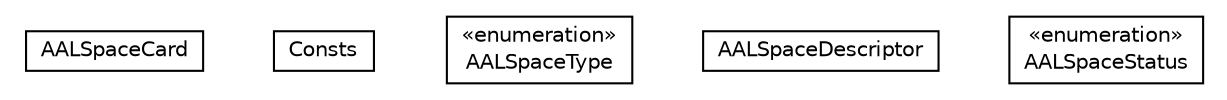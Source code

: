 #!/usr/local/bin/dot
#
# Class diagram 
# Generated by UMLGraph version R5_6-24-gf6e263 (http://www.umlgraph.org/)
#

digraph G {
	edge [fontname="Helvetica",fontsize=10,labelfontname="Helvetica",labelfontsize=10];
	node [fontname="Helvetica",fontsize=10,shape=plaintext];
	nodesep=0.25;
	ranksep=0.5;
	// org.universAAL.middleware.interfaces.aalspace.AALSpaceCard
	c104248 [label=<<table title="org.universAAL.middleware.interfaces.aalspace.AALSpaceCard" border="0" cellborder="1" cellspacing="0" cellpadding="2" port="p" href="./AALSpaceCard.html">
		<tr><td><table border="0" cellspacing="0" cellpadding="1">
<tr><td align="center" balign="center"> AALSpaceCard </td></tr>
		</table></td></tr>
		</table>>, URL="./AALSpaceCard.html", fontname="Helvetica", fontcolor="black", fontsize=10.0];
	// org.universAAL.middleware.interfaces.aalspace.Consts
	c104249 [label=<<table title="org.universAAL.middleware.interfaces.aalspace.Consts" border="0" cellborder="1" cellspacing="0" cellpadding="2" port="p" href="./Consts.html">
		<tr><td><table border="0" cellspacing="0" cellpadding="1">
<tr><td align="center" balign="center"> Consts </td></tr>
		</table></td></tr>
		</table>>, URL="./Consts.html", fontname="Helvetica", fontcolor="black", fontsize=10.0];
	// org.universAAL.middleware.interfaces.aalspace.AALSpaceType
	c104250 [label=<<table title="org.universAAL.middleware.interfaces.aalspace.AALSpaceType" border="0" cellborder="1" cellspacing="0" cellpadding="2" port="p" href="./AALSpaceType.html">
		<tr><td><table border="0" cellspacing="0" cellpadding="1">
<tr><td align="center" balign="center"> &#171;enumeration&#187; </td></tr>
<tr><td align="center" balign="center"> AALSpaceType </td></tr>
		</table></td></tr>
		</table>>, URL="./AALSpaceType.html", fontname="Helvetica", fontcolor="black", fontsize=10.0];
	// org.universAAL.middleware.interfaces.aalspace.AALSpaceDescriptor
	c104251 [label=<<table title="org.universAAL.middleware.interfaces.aalspace.AALSpaceDescriptor" border="0" cellborder="1" cellspacing="0" cellpadding="2" port="p" href="./AALSpaceDescriptor.html">
		<tr><td><table border="0" cellspacing="0" cellpadding="1">
<tr><td align="center" balign="center"> AALSpaceDescriptor </td></tr>
		</table></td></tr>
		</table>>, URL="./AALSpaceDescriptor.html", fontname="Helvetica", fontcolor="black", fontsize=10.0];
	// org.universAAL.middleware.interfaces.aalspace.AALSpaceStatus
	c104252 [label=<<table title="org.universAAL.middleware.interfaces.aalspace.AALSpaceStatus" border="0" cellborder="1" cellspacing="0" cellpadding="2" port="p" href="./AALSpaceStatus.html">
		<tr><td><table border="0" cellspacing="0" cellpadding="1">
<tr><td align="center" balign="center"> &#171;enumeration&#187; </td></tr>
<tr><td align="center" balign="center"> AALSpaceStatus </td></tr>
		</table></td></tr>
		</table>>, URL="./AALSpaceStatus.html", fontname="Helvetica", fontcolor="black", fontsize=10.0];
}

